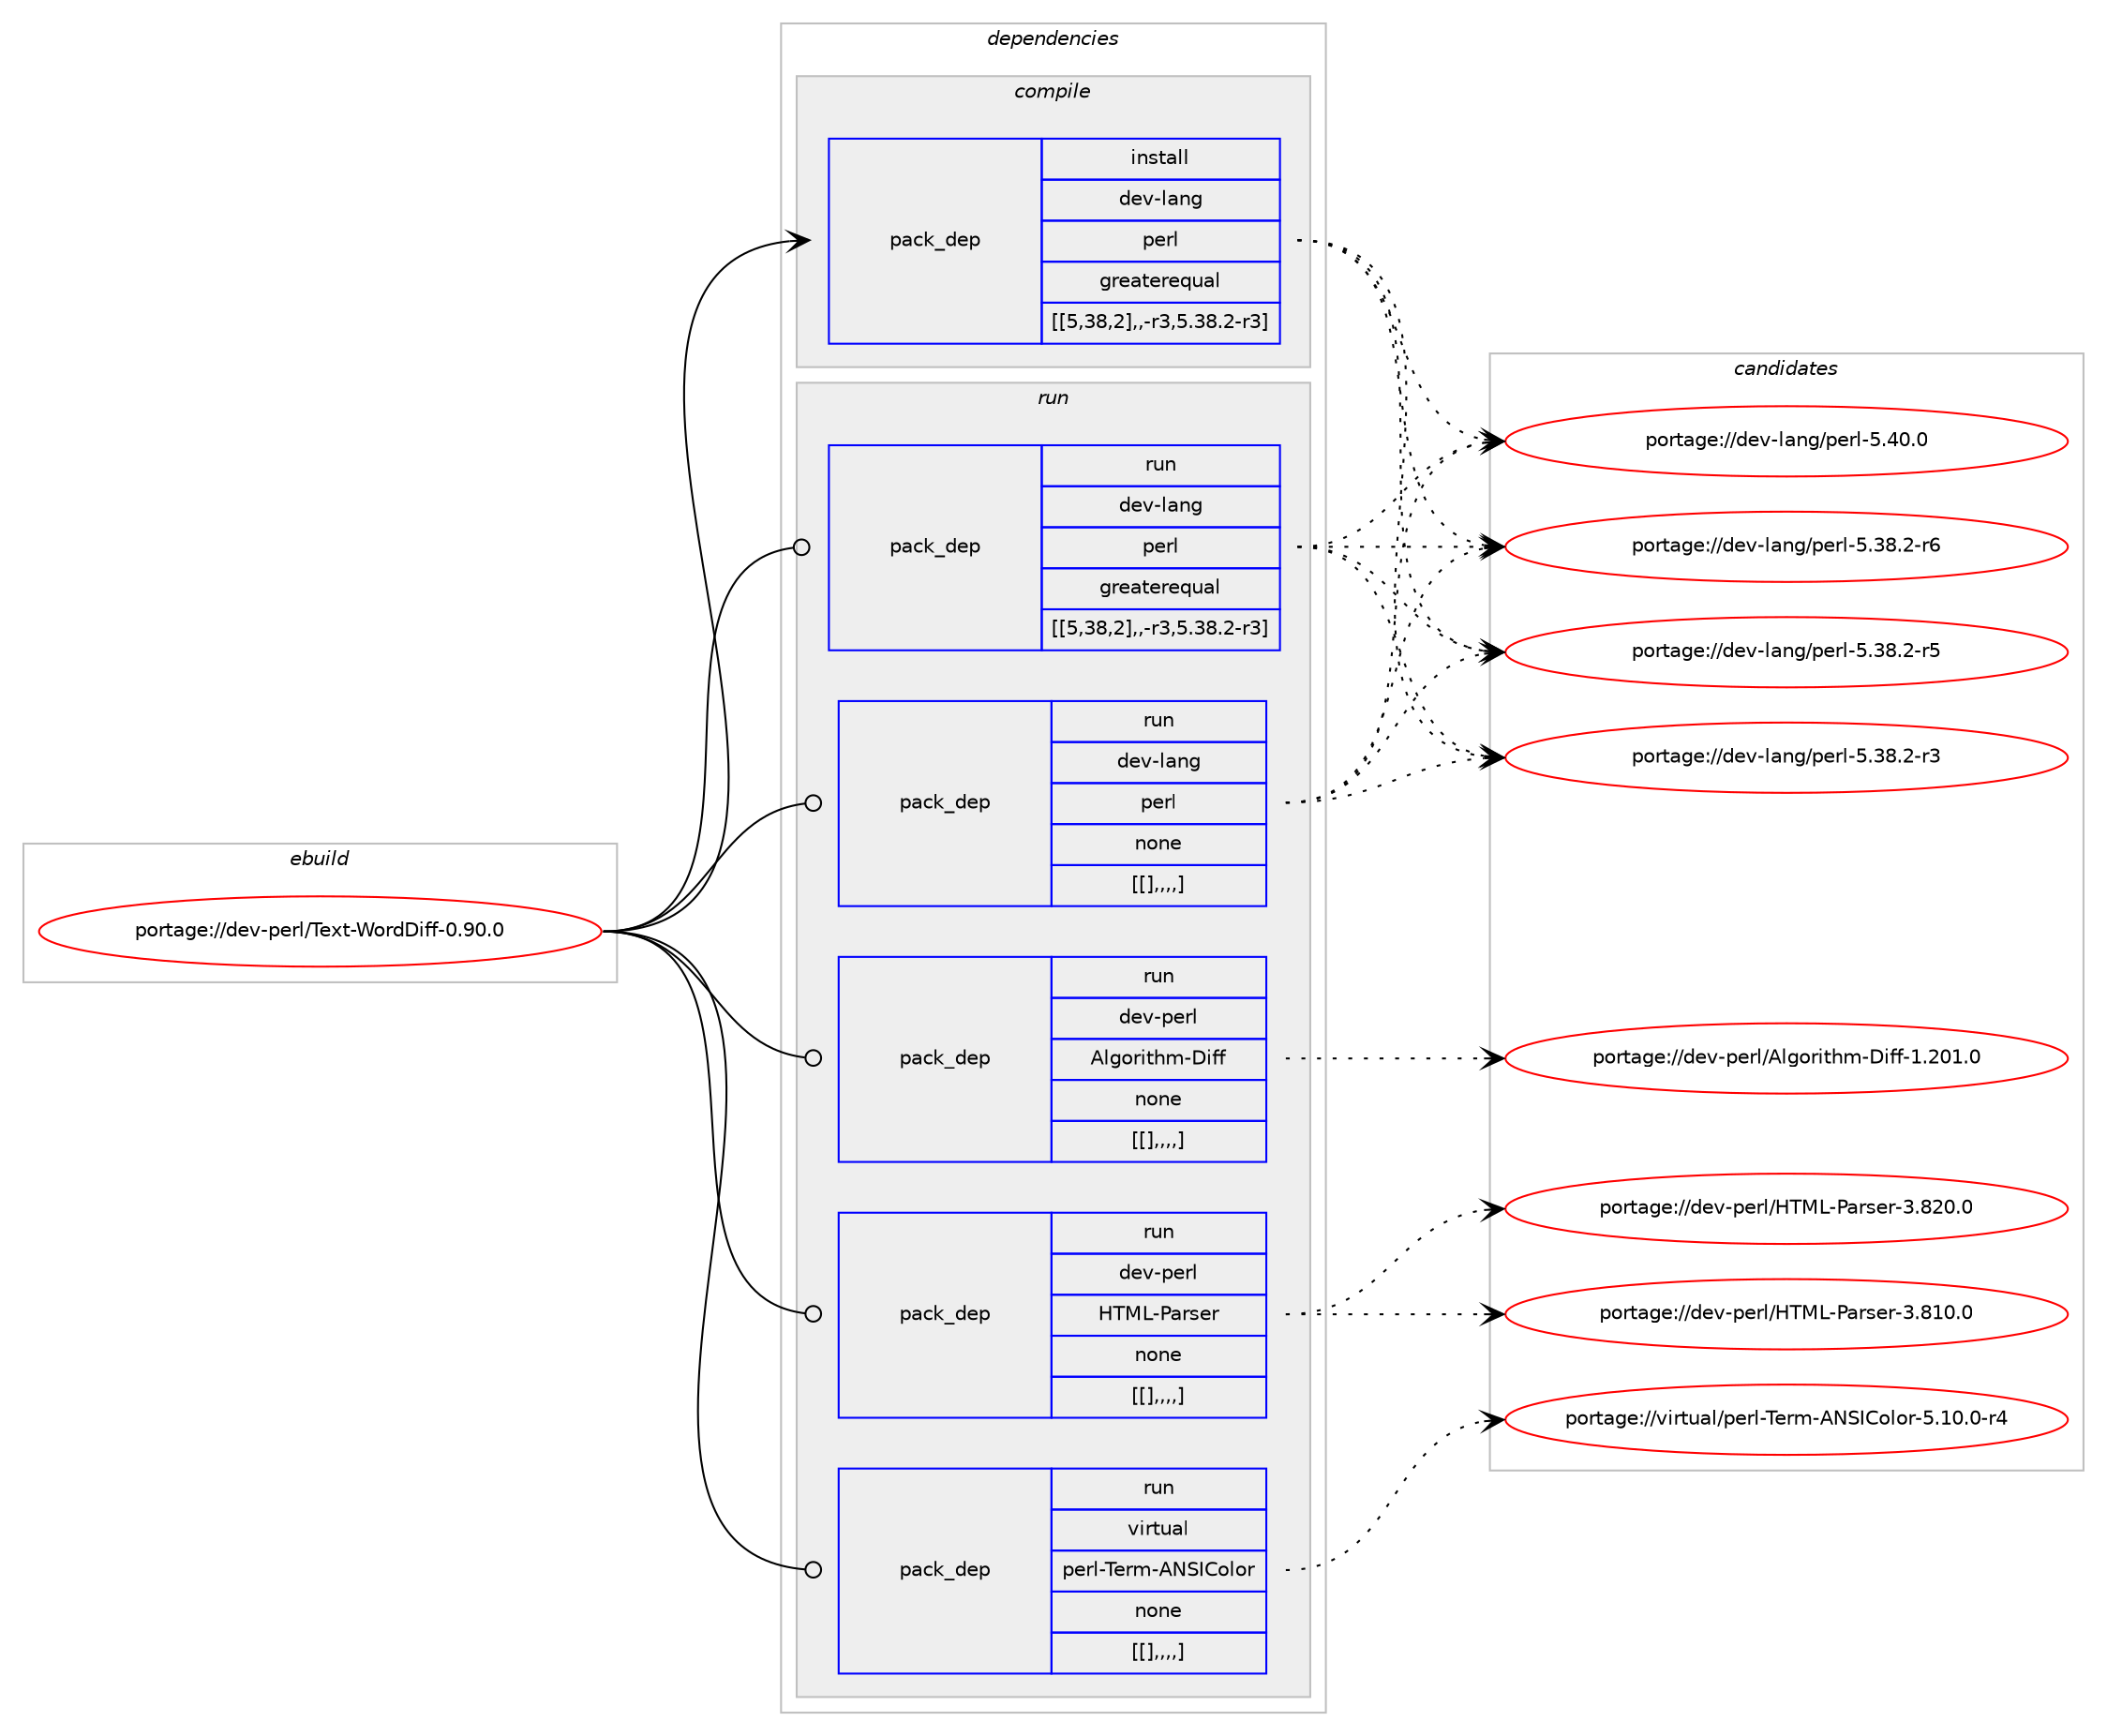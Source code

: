 digraph prolog {

# *************
# Graph options
# *************

newrank=true;
concentrate=true;
compound=true;
graph [rankdir=LR,fontname=Helvetica,fontsize=10,ranksep=1.5];#, ranksep=2.5, nodesep=0.2];
edge  [arrowhead=vee];
node  [fontname=Helvetica,fontsize=10];

# **********
# The ebuild
# **********

subgraph cluster_leftcol {
color=gray;
label=<<i>ebuild</i>>;
id [label="portage://dev-perl/Text-WordDiff-0.90.0", color=red, width=4, href="../dev-perl/Text-WordDiff-0.90.0.svg"];
}

# ****************
# The dependencies
# ****************

subgraph cluster_midcol {
color=gray;
label=<<i>dependencies</i>>;
subgraph cluster_compile {
fillcolor="#eeeeee";
style=filled;
label=<<i>compile</i>>;
subgraph pack107120 {
dependency138903 [label=<<TABLE BORDER="0" CELLBORDER="1" CELLSPACING="0" CELLPADDING="4" WIDTH="220"><TR><TD ROWSPAN="6" CELLPADDING="30">pack_dep</TD></TR><TR><TD WIDTH="110">install</TD></TR><TR><TD>dev-lang</TD></TR><TR><TD>perl</TD></TR><TR><TD>greaterequal</TD></TR><TR><TD>[[5,38,2],,-r3,5.38.2-r3]</TD></TR></TABLE>>, shape=none, color=blue];
}
id:e -> dependency138903:w [weight=20,style="solid",arrowhead="vee"];
}
subgraph cluster_compileandrun {
fillcolor="#eeeeee";
style=filled;
label=<<i>compile and run</i>>;
}
subgraph cluster_run {
fillcolor="#eeeeee";
style=filled;
label=<<i>run</i>>;
subgraph pack107121 {
dependency138904 [label=<<TABLE BORDER="0" CELLBORDER="1" CELLSPACING="0" CELLPADDING="4" WIDTH="220"><TR><TD ROWSPAN="6" CELLPADDING="30">pack_dep</TD></TR><TR><TD WIDTH="110">run</TD></TR><TR><TD>dev-lang</TD></TR><TR><TD>perl</TD></TR><TR><TD>greaterequal</TD></TR><TR><TD>[[5,38,2],,-r3,5.38.2-r3]</TD></TR></TABLE>>, shape=none, color=blue];
}
id:e -> dependency138904:w [weight=20,style="solid",arrowhead="odot"];
subgraph pack107122 {
dependency138905 [label=<<TABLE BORDER="0" CELLBORDER="1" CELLSPACING="0" CELLPADDING="4" WIDTH="220"><TR><TD ROWSPAN="6" CELLPADDING="30">pack_dep</TD></TR><TR><TD WIDTH="110">run</TD></TR><TR><TD>dev-lang</TD></TR><TR><TD>perl</TD></TR><TR><TD>none</TD></TR><TR><TD>[[],,,,]</TD></TR></TABLE>>, shape=none, color=blue];
}
id:e -> dependency138905:w [weight=20,style="solid",arrowhead="odot"];
subgraph pack107123 {
dependency138906 [label=<<TABLE BORDER="0" CELLBORDER="1" CELLSPACING="0" CELLPADDING="4" WIDTH="220"><TR><TD ROWSPAN="6" CELLPADDING="30">pack_dep</TD></TR><TR><TD WIDTH="110">run</TD></TR><TR><TD>dev-perl</TD></TR><TR><TD>Algorithm-Diff</TD></TR><TR><TD>none</TD></TR><TR><TD>[[],,,,]</TD></TR></TABLE>>, shape=none, color=blue];
}
id:e -> dependency138906:w [weight=20,style="solid",arrowhead="odot"];
subgraph pack107124 {
dependency138907 [label=<<TABLE BORDER="0" CELLBORDER="1" CELLSPACING="0" CELLPADDING="4" WIDTH="220"><TR><TD ROWSPAN="6" CELLPADDING="30">pack_dep</TD></TR><TR><TD WIDTH="110">run</TD></TR><TR><TD>dev-perl</TD></TR><TR><TD>HTML-Parser</TD></TR><TR><TD>none</TD></TR><TR><TD>[[],,,,]</TD></TR></TABLE>>, shape=none, color=blue];
}
id:e -> dependency138907:w [weight=20,style="solid",arrowhead="odot"];
subgraph pack107125 {
dependency138908 [label=<<TABLE BORDER="0" CELLBORDER="1" CELLSPACING="0" CELLPADDING="4" WIDTH="220"><TR><TD ROWSPAN="6" CELLPADDING="30">pack_dep</TD></TR><TR><TD WIDTH="110">run</TD></TR><TR><TD>virtual</TD></TR><TR><TD>perl-Term-ANSIColor</TD></TR><TR><TD>none</TD></TR><TR><TD>[[],,,,]</TD></TR></TABLE>>, shape=none, color=blue];
}
id:e -> dependency138908:w [weight=20,style="solid",arrowhead="odot"];
}
}

# **************
# The candidates
# **************

subgraph cluster_choices {
rank=same;
color=gray;
label=<<i>candidates</i>>;

subgraph choice107120 {
color=black;
nodesep=1;
choice10010111845108971101034711210111410845534652484648 [label="portage://dev-lang/perl-5.40.0", color=red, width=4,href="../dev-lang/perl-5.40.0.svg"];
choice100101118451089711010347112101114108455346515646504511454 [label="portage://dev-lang/perl-5.38.2-r6", color=red, width=4,href="../dev-lang/perl-5.38.2-r6.svg"];
choice100101118451089711010347112101114108455346515646504511453 [label="portage://dev-lang/perl-5.38.2-r5", color=red, width=4,href="../dev-lang/perl-5.38.2-r5.svg"];
choice100101118451089711010347112101114108455346515646504511451 [label="portage://dev-lang/perl-5.38.2-r3", color=red, width=4,href="../dev-lang/perl-5.38.2-r3.svg"];
dependency138903:e -> choice10010111845108971101034711210111410845534652484648:w [style=dotted,weight="100"];
dependency138903:e -> choice100101118451089711010347112101114108455346515646504511454:w [style=dotted,weight="100"];
dependency138903:e -> choice100101118451089711010347112101114108455346515646504511453:w [style=dotted,weight="100"];
dependency138903:e -> choice100101118451089711010347112101114108455346515646504511451:w [style=dotted,weight="100"];
}
subgraph choice107121 {
color=black;
nodesep=1;
choice10010111845108971101034711210111410845534652484648 [label="portage://dev-lang/perl-5.40.0", color=red, width=4,href="../dev-lang/perl-5.40.0.svg"];
choice100101118451089711010347112101114108455346515646504511454 [label="portage://dev-lang/perl-5.38.2-r6", color=red, width=4,href="../dev-lang/perl-5.38.2-r6.svg"];
choice100101118451089711010347112101114108455346515646504511453 [label="portage://dev-lang/perl-5.38.2-r5", color=red, width=4,href="../dev-lang/perl-5.38.2-r5.svg"];
choice100101118451089711010347112101114108455346515646504511451 [label="portage://dev-lang/perl-5.38.2-r3", color=red, width=4,href="../dev-lang/perl-5.38.2-r3.svg"];
dependency138904:e -> choice10010111845108971101034711210111410845534652484648:w [style=dotted,weight="100"];
dependency138904:e -> choice100101118451089711010347112101114108455346515646504511454:w [style=dotted,weight="100"];
dependency138904:e -> choice100101118451089711010347112101114108455346515646504511453:w [style=dotted,weight="100"];
dependency138904:e -> choice100101118451089711010347112101114108455346515646504511451:w [style=dotted,weight="100"];
}
subgraph choice107122 {
color=black;
nodesep=1;
choice10010111845108971101034711210111410845534652484648 [label="portage://dev-lang/perl-5.40.0", color=red, width=4,href="../dev-lang/perl-5.40.0.svg"];
choice100101118451089711010347112101114108455346515646504511454 [label="portage://dev-lang/perl-5.38.2-r6", color=red, width=4,href="../dev-lang/perl-5.38.2-r6.svg"];
choice100101118451089711010347112101114108455346515646504511453 [label="portage://dev-lang/perl-5.38.2-r5", color=red, width=4,href="../dev-lang/perl-5.38.2-r5.svg"];
choice100101118451089711010347112101114108455346515646504511451 [label="portage://dev-lang/perl-5.38.2-r3", color=red, width=4,href="../dev-lang/perl-5.38.2-r3.svg"];
dependency138905:e -> choice10010111845108971101034711210111410845534652484648:w [style=dotted,weight="100"];
dependency138905:e -> choice100101118451089711010347112101114108455346515646504511454:w [style=dotted,weight="100"];
dependency138905:e -> choice100101118451089711010347112101114108455346515646504511453:w [style=dotted,weight="100"];
dependency138905:e -> choice100101118451089711010347112101114108455346515646504511451:w [style=dotted,weight="100"];
}
subgraph choice107123 {
color=black;
nodesep=1;
choice10010111845112101114108476510810311111410511610410945681051021024549465048494648 [label="portage://dev-perl/Algorithm-Diff-1.201.0", color=red, width=4,href="../dev-perl/Algorithm-Diff-1.201.0.svg"];
dependency138906:e -> choice10010111845112101114108476510810311111410511610410945681051021024549465048494648:w [style=dotted,weight="100"];
}
subgraph choice107124 {
color=black;
nodesep=1;
choice1001011184511210111410847728477764580971141151011144551465650484648 [label="portage://dev-perl/HTML-Parser-3.820.0", color=red, width=4,href="../dev-perl/HTML-Parser-3.820.0.svg"];
choice1001011184511210111410847728477764580971141151011144551465649484648 [label="portage://dev-perl/HTML-Parser-3.810.0", color=red, width=4,href="../dev-perl/HTML-Parser-3.810.0.svg"];
dependency138907:e -> choice1001011184511210111410847728477764580971141151011144551465650484648:w [style=dotted,weight="100"];
dependency138907:e -> choice1001011184511210111410847728477764580971141151011144551465649484648:w [style=dotted,weight="100"];
}
subgraph choice107125 {
color=black;
nodesep=1;
choice11810511411611797108471121011141084584101114109456578837367111108111114455346494846484511452 [label="portage://virtual/perl-Term-ANSIColor-5.10.0-r4", color=red, width=4,href="../virtual/perl-Term-ANSIColor-5.10.0-r4.svg"];
dependency138908:e -> choice11810511411611797108471121011141084584101114109456578837367111108111114455346494846484511452:w [style=dotted,weight="100"];
}
}

}
